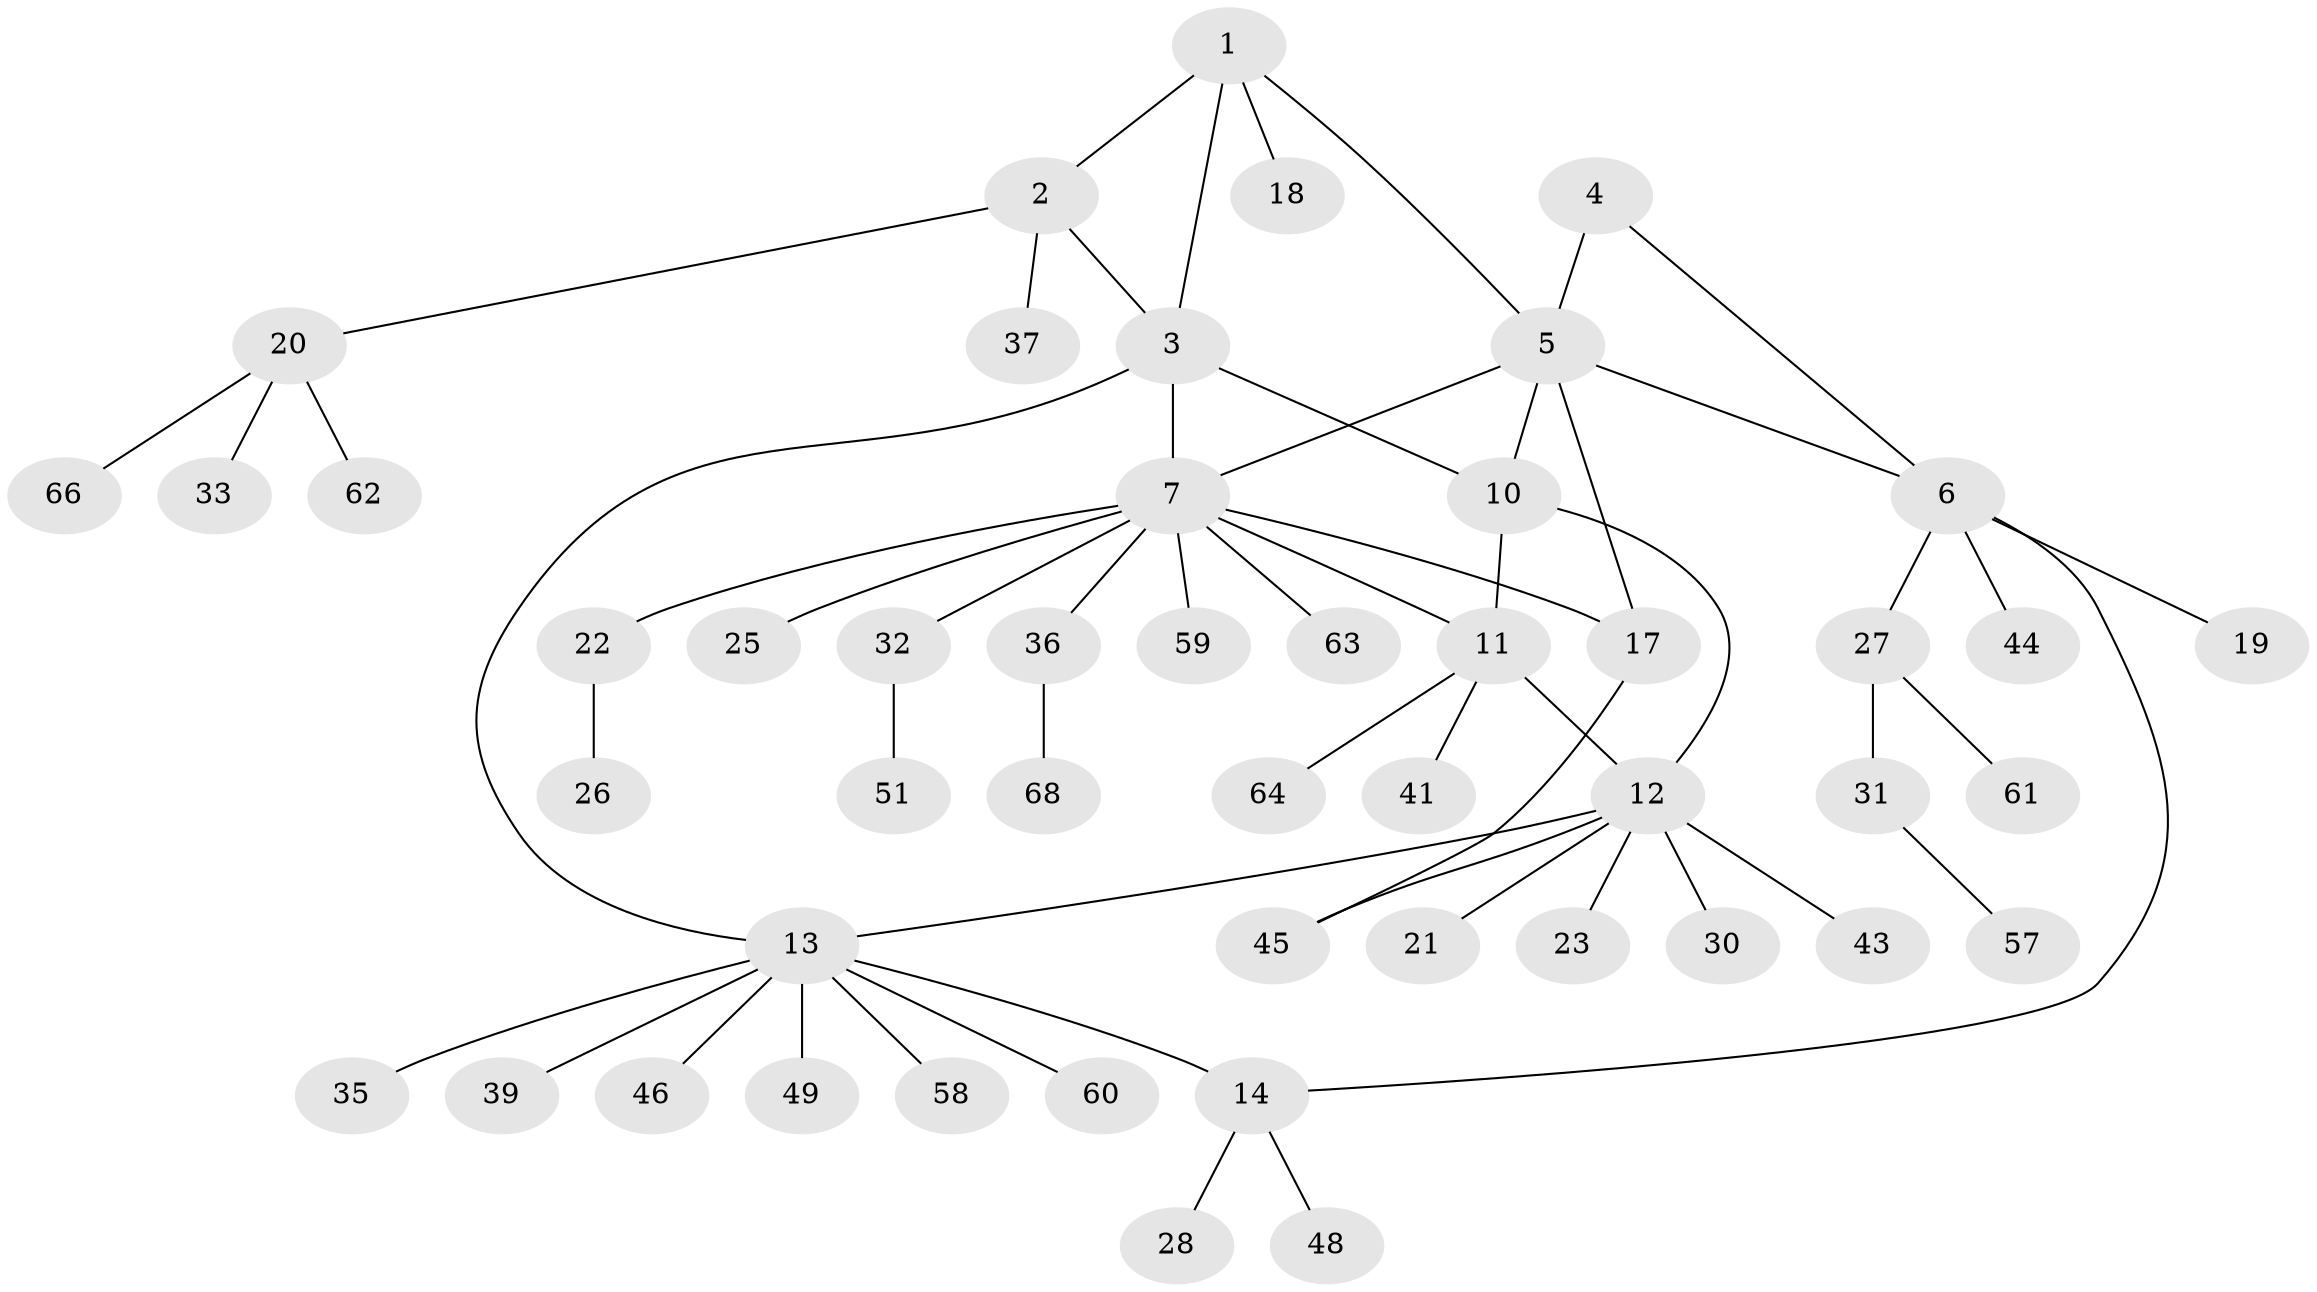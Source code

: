 // original degree distribution, {4: 0.08823529411764706, 5: 0.04411764705882353, 3: 0.10294117647058823, 7: 0.014705882352941176, 9: 0.04411764705882353, 6: 0.029411764705882353, 1: 0.5588235294117647, 2: 0.11764705882352941}
// Generated by graph-tools (version 1.1) at 2025/11/02/27/25 16:11:37]
// undirected, 49 vertices, 58 edges
graph export_dot {
graph [start="1"]
  node [color=gray90,style=filled];
  1;
  2 [super="+29"];
  3 [super="+9"];
  4 [super="+40"];
  5 [super="+38"];
  6 [super="+16"];
  7 [super="+8"];
  10 [super="+50"];
  11 [super="+67"];
  12 [super="+53"];
  13 [super="+15"];
  14 [super="+56"];
  17;
  18;
  19;
  20 [super="+24"];
  21;
  22 [super="+42"];
  23;
  25 [super="+34"];
  26 [super="+65"];
  27;
  28;
  30 [super="+47"];
  31;
  32;
  33;
  35;
  36 [super="+52"];
  37;
  39;
  41;
  43 [super="+55"];
  44;
  45 [super="+54"];
  46;
  48;
  49;
  51;
  57;
  58;
  59;
  60;
  61;
  62;
  63;
  64;
  66;
  68;
  1 -- 2;
  1 -- 3;
  1 -- 5;
  1 -- 18;
  2 -- 3;
  2 -- 20;
  2 -- 37;
  3 -- 10;
  3 -- 13 [weight=2];
  3 -- 7 [weight=2];
  4 -- 5;
  4 -- 6;
  5 -- 6;
  5 -- 10;
  5 -- 17;
  5 -- 7;
  6 -- 14;
  6 -- 27;
  6 -- 19;
  6 -- 44;
  7 -- 32;
  7 -- 36;
  7 -- 11;
  7 -- 17;
  7 -- 22;
  7 -- 25;
  7 -- 59;
  7 -- 63;
  10 -- 11;
  10 -- 12;
  11 -- 12;
  11 -- 41;
  11 -- 64;
  12 -- 21;
  12 -- 23;
  12 -- 30;
  12 -- 43;
  12 -- 45;
  12 -- 13;
  13 -- 14 [weight=2];
  13 -- 39;
  13 -- 35;
  13 -- 46;
  13 -- 49;
  13 -- 58;
  13 -- 60;
  14 -- 28;
  14 -- 48;
  17 -- 45;
  20 -- 62;
  20 -- 66;
  20 -- 33;
  22 -- 26;
  27 -- 31;
  27 -- 61;
  31 -- 57;
  32 -- 51;
  36 -- 68;
}
